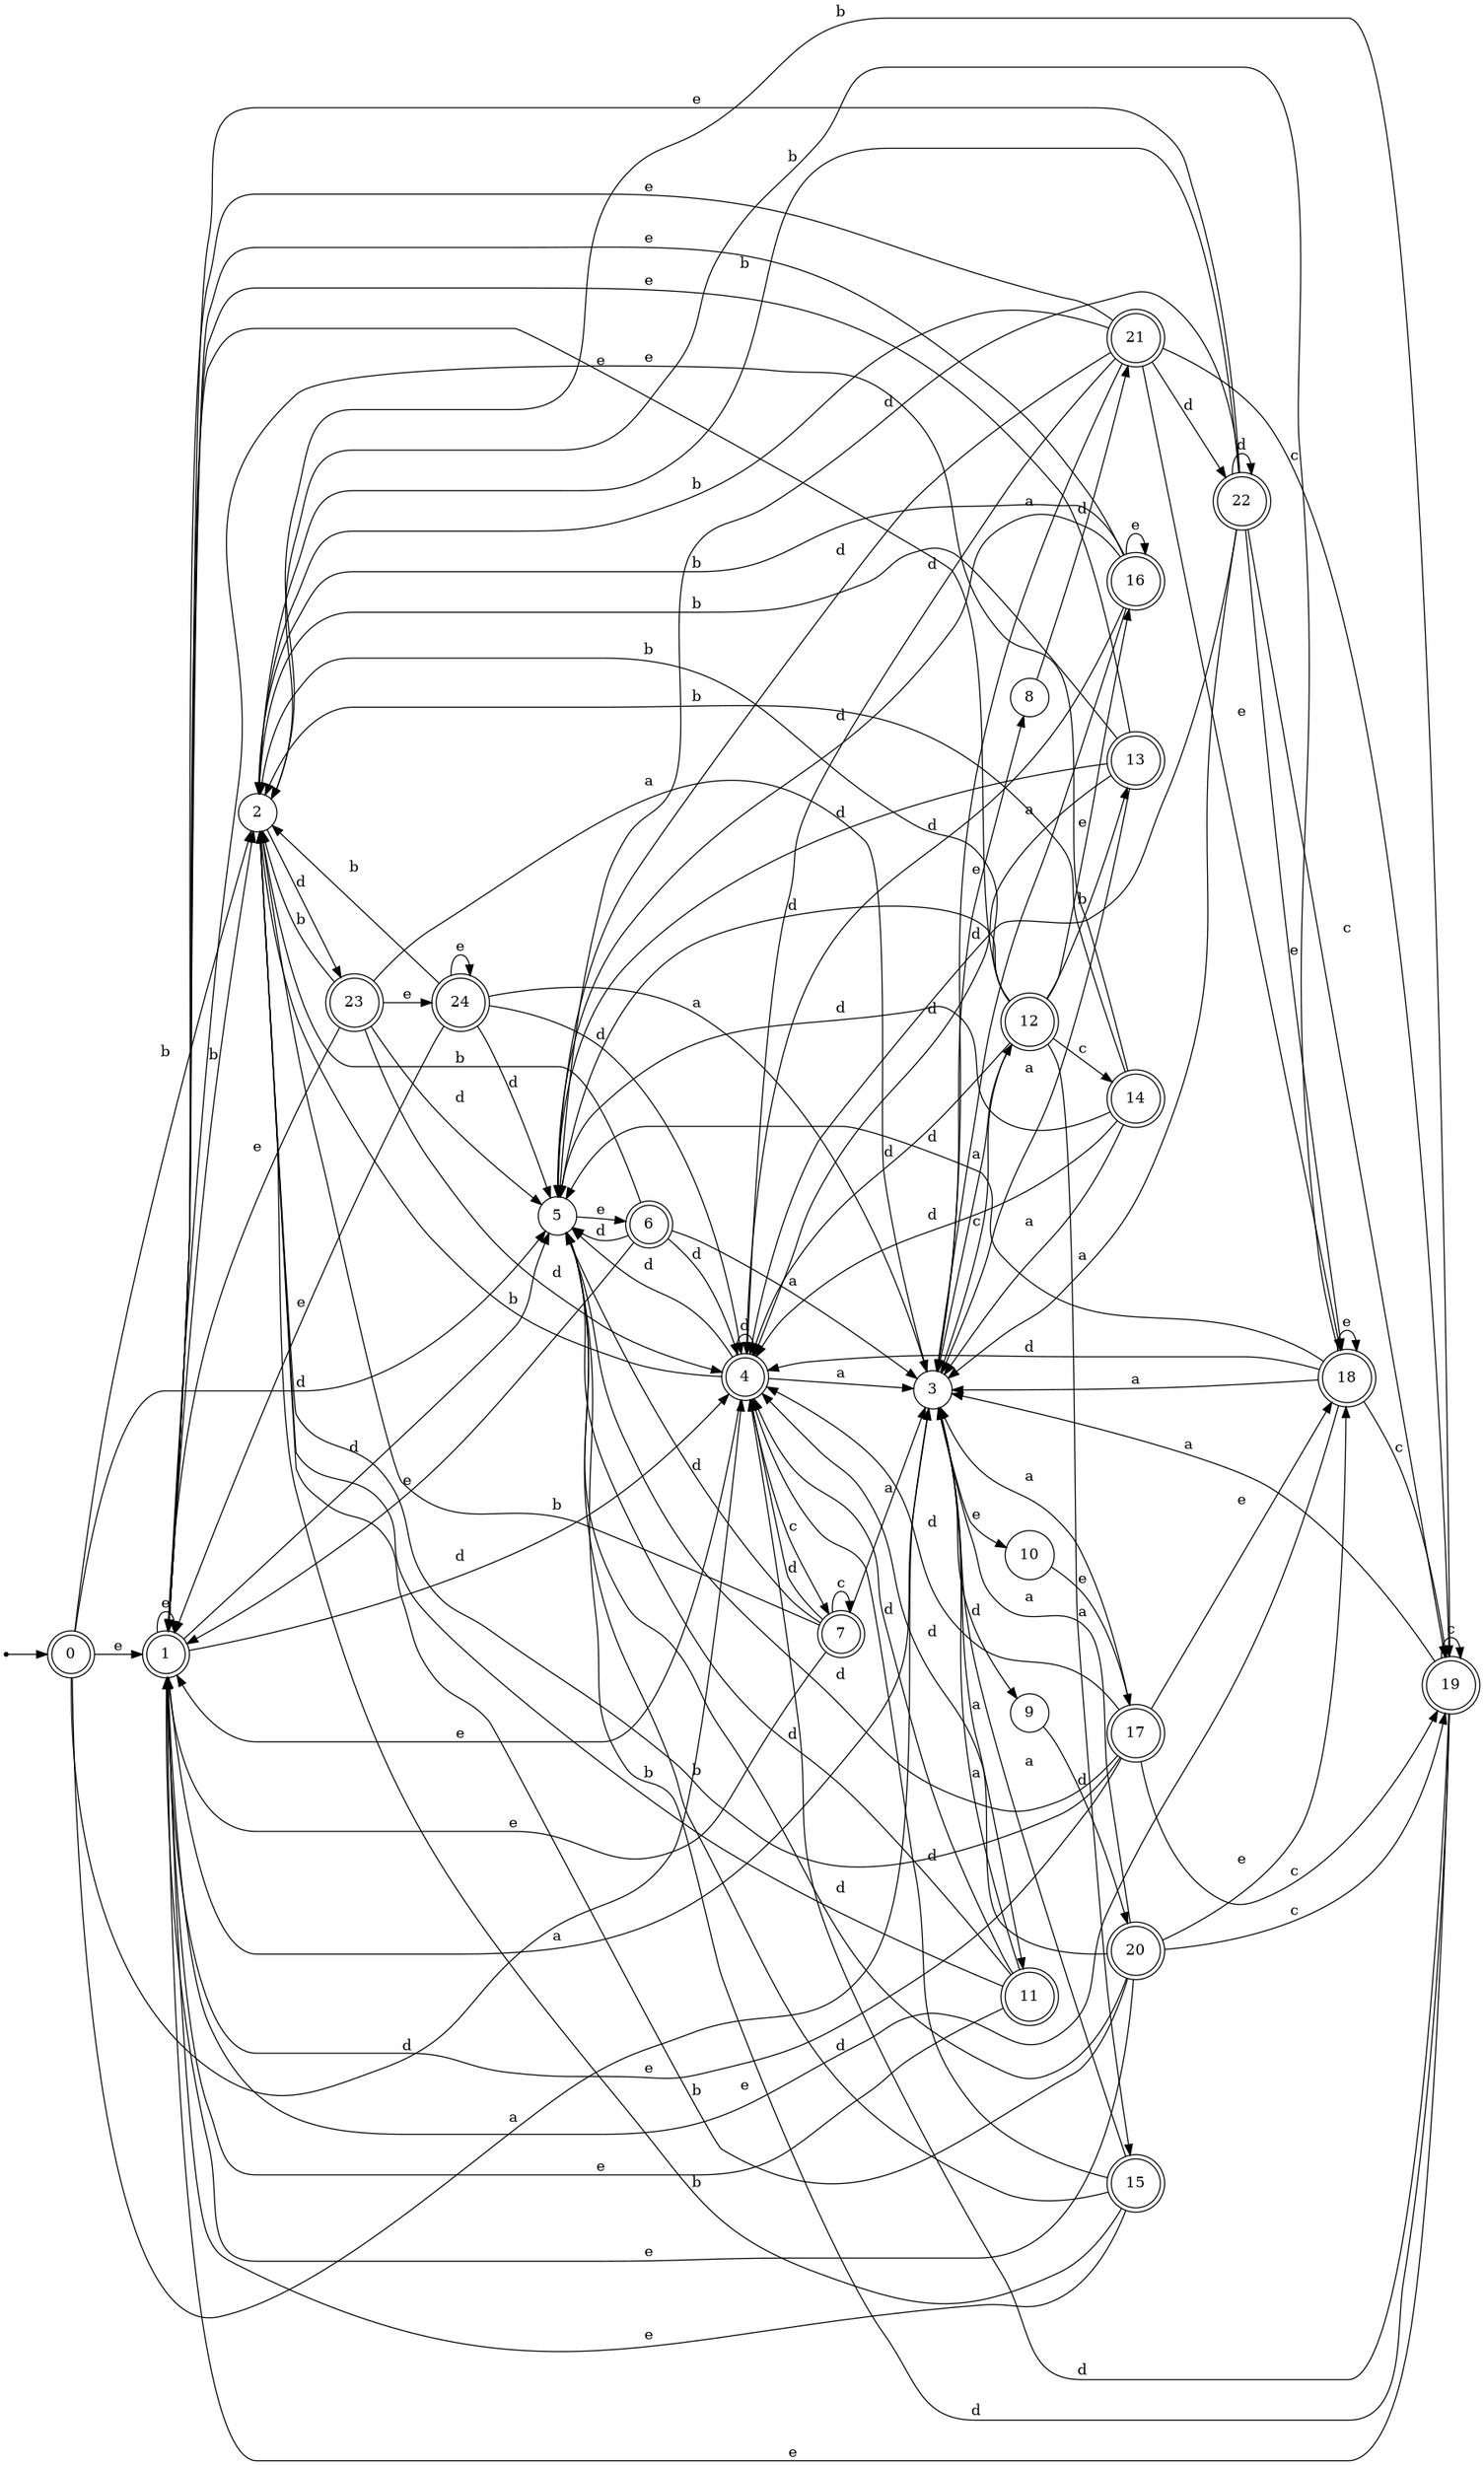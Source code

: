 digraph finite_state_machine {
rankdir=LR;
size="20,20";
node [shape = point]; "dummy0"
node [shape = doublecircle]; "0";"dummy0" -> "0";
node [shape = doublecircle]; "1";node [shape = circle]; "2";
node [shape = circle]; "3";
node [shape = doublecircle]; "4";node [shape = circle]; "5";
node [shape = doublecircle]; "6";node [shape = doublecircle]; "7";node [shape = circle]; "8";
node [shape = circle]; "9";
node [shape = circle]; "10";
node [shape = doublecircle]; "11";node [shape = doublecircle]; "12";node [shape = doublecircle]; "13";node [shape = doublecircle]; "14";node [shape = doublecircle]; "15";node [shape = doublecircle]; "16";node [shape = doublecircle]; "17";node [shape = doublecircle]; "18";node [shape = doublecircle]; "19";node [shape = doublecircle]; "20";node [shape = doublecircle]; "21";node [shape = doublecircle]; "22";node [shape = doublecircle]; "23";node [shape = doublecircle]; "24";"0" -> "1" [label = "e"];
 "0" -> "2" [label = "b"];
 "0" -> "3" [label = "a"];
 "0" -> "4" [label = "d"];
 "0" -> "5" [label = "d"];
 "5" -> "6" [label = "e"];
 "6" -> "4" [label = "d"];
 "6" -> "5" [label = "d"];
 "6" -> "1" [label = "e"];
 "6" -> "2" [label = "b"];
 "6" -> "3" [label = "a"];
 "4" -> "4" [label = "d"];
 "4" -> "5" [label = "d"];
 "4" -> "7" [label = "c"];
 "4" -> "1" [label = "e"];
 "4" -> "2" [label = "b"];
 "4" -> "3" [label = "a"];
 "7" -> "7" [label = "c"];
 "7" -> "4" [label = "d"];
 "7" -> "5" [label = "d"];
 "7" -> "1" [label = "e"];
 "7" -> "2" [label = "b"];
 "7" -> "3" [label = "a"];
 "3" -> "8" [label = "e"];
 "3" -> "10" [label = "e"];
 "3" -> "9" [label = "d"];
 "3" -> "11" [label = "a"];
 "3" -> "12" [label = "c"];
 "12" -> "2" [label = "b"];
 "12" -> "13" [label = "b"];
 "12" -> "14" [label = "c"];
 "12" -> "3" [label = "a"];
 "12" -> "15" [label = "a"];
 "12" -> "16" [label = "e"];
 "12" -> "1" [label = "e"];
 "12" -> "4" [label = "d"];
 "12" -> "5" [label = "d"];
 "16" -> "16" [label = "e"];
 "16" -> "1" [label = "e"];
 "16" -> "3" [label = "a"];
 "16" -> "2" [label = "b"];
 "16" -> "4" [label = "d"];
 "16" -> "5" [label = "d"];
 "15" -> "3" [label = "a"];
 "15" -> "1" [label = "e"];
 "15" -> "2" [label = "b"];
 "15" -> "4" [label = "d"];
 "15" -> "5" [label = "d"];
 "14" -> "3" [label = "a"];
 "14" -> "1" [label = "e"];
 "14" -> "2" [label = "b"];
 "14" -> "4" [label = "d"];
 "14" -> "5" [label = "d"];
 "13" -> "3" [label = "a"];
 "13" -> "1" [label = "e"];
 "13" -> "2" [label = "b"];
 "13" -> "4" [label = "d"];
 "13" -> "5" [label = "d"];
 "11" -> "3" [label = "a"];
 "11" -> "1" [label = "e"];
 "11" -> "2" [label = "b"];
 "11" -> "4" [label = "d"];
 "11" -> "5" [label = "d"];
 "10" -> "17" [label = "e"];
 "17" -> "1" [label = "e"];
 "17" -> "18" [label = "e"];
 "17" -> "19" [label = "c"];
 "17" -> "3" [label = "a"];
 "17" -> "2" [label = "b"];
 "17" -> "4" [label = "d"];
 "17" -> "5" [label = "d"];
 "19" -> "19" [label = "c"];
 "19" -> "3" [label = "a"];
 "19" -> "1" [label = "e"];
 "19" -> "2" [label = "b"];
 "19" -> "4" [label = "d"];
 "19" -> "5" [label = "d"];
 "18" -> "1" [label = "e"];
 "18" -> "18" [label = "e"];
 "18" -> "19" [label = "c"];
 "18" -> "3" [label = "a"];
 "18" -> "2" [label = "b"];
 "18" -> "4" [label = "d"];
 "18" -> "5" [label = "d"];
 "9" -> "20" [label = "d"];
 "20" -> "1" [label = "e"];
 "20" -> "18" [label = "e"];
 "20" -> "19" [label = "c"];
 "20" -> "3" [label = "a"];
 "20" -> "2" [label = "b"];
 "20" -> "4" [label = "d"];
 "20" -> "5" [label = "d"];
 "8" -> "21" [label = "d"];
 "21" -> "4" [label = "d"];
 "21" -> "5" [label = "d"];
 "21" -> "22" [label = "d"];
 "21" -> "1" [label = "e"];
 "21" -> "18" [label = "e"];
 "21" -> "19" [label = "c"];
 "21" -> "3" [label = "a"];
 "21" -> "2" [label = "b"];
 "22" -> "4" [label = "d"];
 "22" -> "5" [label = "d"];
 "22" -> "22" [label = "d"];
 "22" -> "1" [label = "e"];
 "22" -> "18" [label = "e"];
 "22" -> "19" [label = "c"];
 "22" -> "3" [label = "a"];
 "22" -> "2" [label = "b"];
 "2" -> "23" [label = "d"];
 "23" -> "2" [label = "b"];
 "23" -> "24" [label = "e"];
 "23" -> "1" [label = "e"];
 "23" -> "3" [label = "a"];
 "23" -> "4" [label = "d"];
 "23" -> "5" [label = "d"];
 "24" -> "24" [label = "e"];
 "24" -> "1" [label = "e"];
 "24" -> "2" [label = "b"];
 "24" -> "3" [label = "a"];
 "24" -> "4" [label = "d"];
 "24" -> "5" [label = "d"];
 "1" -> "1" [label = "e"];
 "1" -> "2" [label = "b"];
 "1" -> "3" [label = "a"];
 "1" -> "4" [label = "d"];
 "1" -> "5" [label = "d"];
 }
